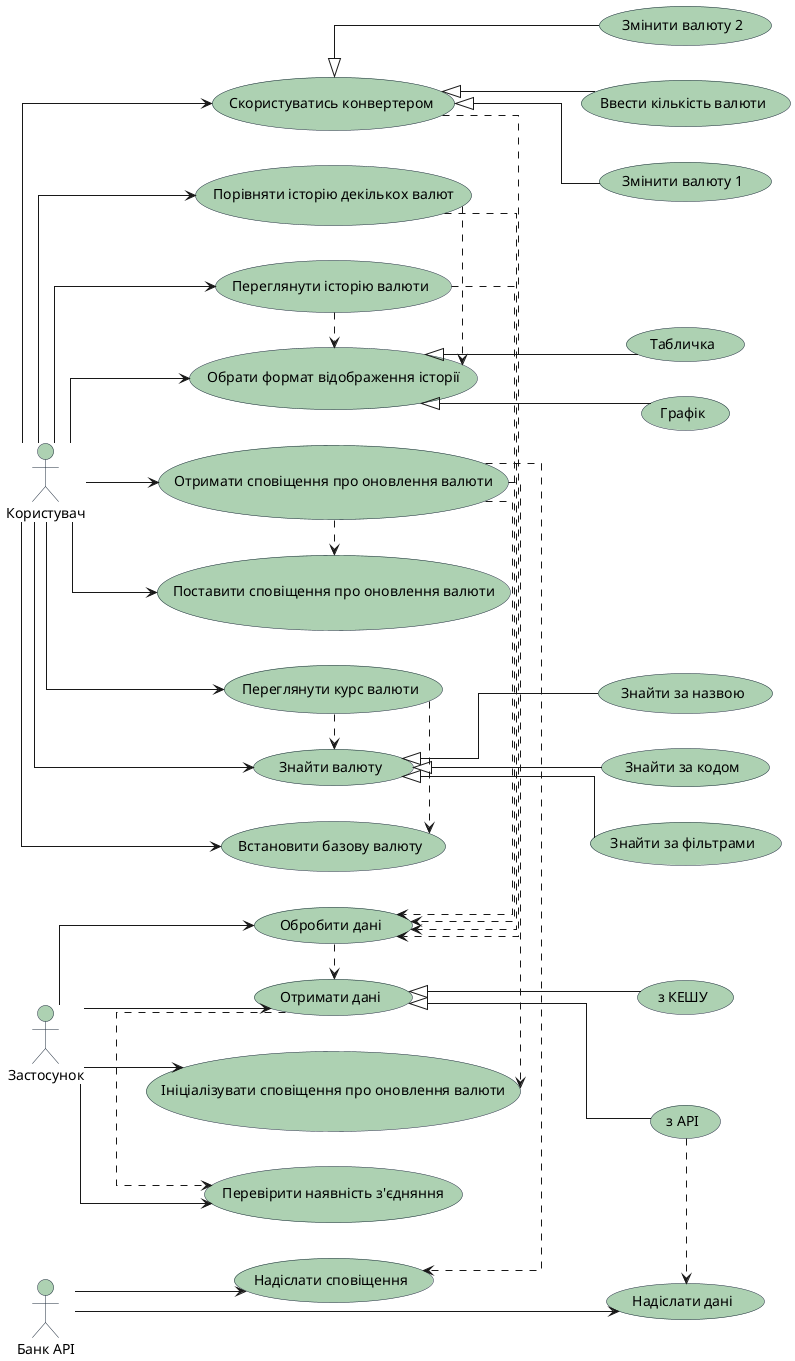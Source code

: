@startuml
left to right direction
skinparam packageStyle rectangle
skinparam usecaseBorderColor #1D2A3B
skinparam usecaseBackgroundColor #ADD1B2
skinparam actorBorderColor #1D2A3B
skinparam actorBackgroundColor #ADD1B2
skinparam linetype ortho

actor Користувач as User
actor "Банк API" as BankAPI
actor Застосунок as App

(Знайти валюту) as FindCurr
(Знайти за назвою) as FindByName
(Знайти за кодом) as FindByCode
(Знайти за фільтрами) as FindByFilters
(Встановити базову валюту) as SetBaseCurr
(Переглянути курс валюти) as ViewCurrRate
(Скористуватись конвертером) as UseConverter
(Змінити валюту 1) as ChangeCurr1
(Змінити валюту 2) as ChangeCurr2
(Ввести кількість валюти) as EnterAmount
(Переглянути історію валюти) as ViewHistory
(Порівняти історію декількох валют) as CompareHistory
(Обрати формат відображення історії) as SelectHistoryFormat
(Графік) as Chart
(Табличка) as Table
(Поставити сповіщення про оновлення валюти) as SetAlert
(Отримати сповіщення про оновлення валюти) as GetAlert
(Надіслати дані) as SendData
(Надіслати сповіщення) as SendNotif
(Отримати дані) as GetData
(Перевірити наявність з'єдняння) as CheckConnection
(Обробити дані) as ProcData
(Ініціалізувати сповіщення про оновлення валюти) as InitAlert
(з АPI) as FromAPI
(з КЕШУ) as FromCache

User --> FindCurr
User --> SetBaseCurr
User --> ViewCurrRate
User --> UseConverter
User --> ViewHistory
User --> CompareHistory
User --> SelectHistoryFormat
User --> SetAlert
User --> GetAlert

BankAPI --> SendData
BankAPI --> SendNotif

App --> GetData
App --> CheckConnection
App --> ProcData
App --> InitAlert

FindCurr <|-- FindByName
FindCurr <|-- FindByCode
FindCurr <|-- FindByFilters

UseConverter <|-- ChangeCurr1
UseConverter <|-- ChangeCurr2
UseConverter <|-- EnterAmount

SelectHistoryFormat <|-- Chart
SelectHistoryFormat <|-- Table

GetData <|-- FromAPI
GetData <|-- FromCache

ViewCurrRate .> FindCurr
ViewCurrRate .> SetBaseCurr

UseConverter .> ProcData
CompareHistory .> ProcData
ViewHistory .> ProcData
GetAlert .> ProcData

ViewHistory .> SelectHistoryFormat
CompareHistory .> SelectHistoryFormat

GetAlert .> SendNotif
GetAlert .> SetAlert
GetAlert .> InitAlert

FromAPI .> SendData

ProcData .> GetData

GetData .> CheckConnection

@enduml